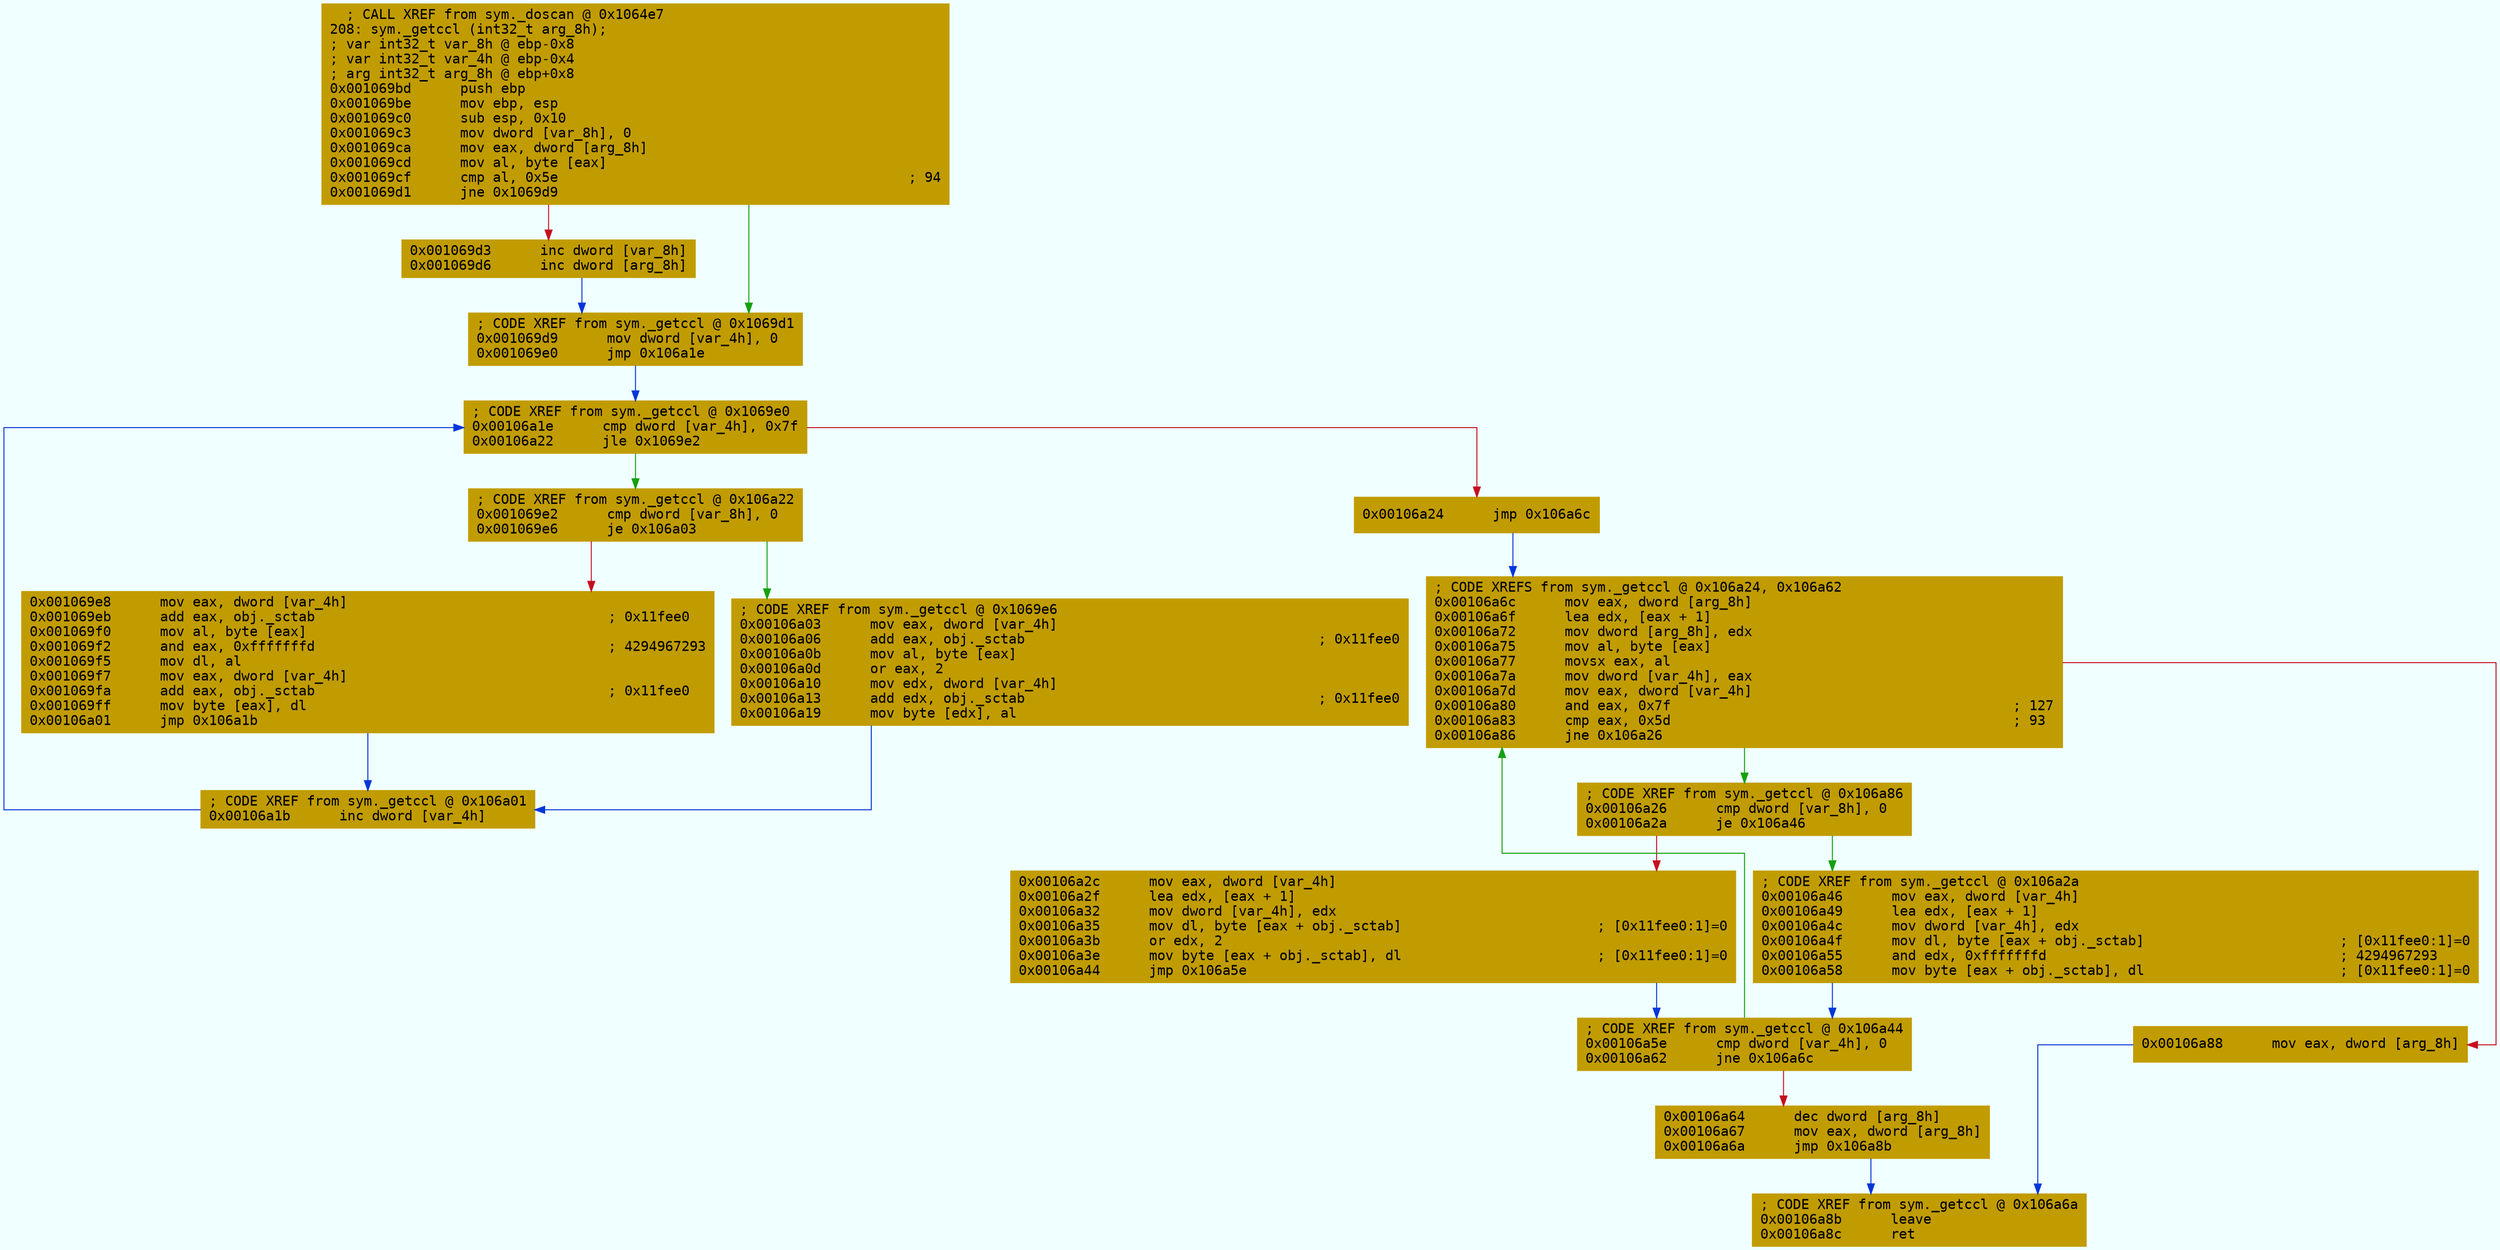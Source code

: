 digraph code {
	graph [bgcolor=azure fontsize=8 fontname="Courier" splines="ortho"];
	node [fillcolor=gray style=filled shape=box];
	edge [arrowhead="normal"];
	"0x001069bd" [URL="sym._getccl/0x001069bd", fillcolor="#c19c00",color="#c19c00", fontname="Courier",label="  ; CALL XREF from sym._doscan @ 0x1064e7\l208: sym._getccl (int32_t arg_8h);\l; var int32_t var_8h @ ebp-0x8\l; var int32_t var_4h @ ebp-0x4\l; arg int32_t arg_8h @ ebp+0x8\l0x001069bd      push ebp\l0x001069be      mov ebp, esp\l0x001069c0      sub esp, 0x10\l0x001069c3      mov dword [var_8h], 0\l0x001069ca      mov eax, dword [arg_8h]\l0x001069cd      mov al, byte [eax]\l0x001069cf      cmp al, 0x5e                                           ; 94\l0x001069d1      jne 0x1069d9\l"]
	"0x001069d3" [URL="sym._getccl/0x001069d3", fillcolor="#c19c00",color="#c19c00", fontname="Courier",label="0x001069d3      inc dword [var_8h]\l0x001069d6      inc dword [arg_8h]\l"]
	"0x001069d9" [URL="sym._getccl/0x001069d9", fillcolor="#c19c00",color="#c19c00", fontname="Courier",label="; CODE XREF from sym._getccl @ 0x1069d1\l0x001069d9      mov dword [var_4h], 0\l0x001069e0      jmp 0x106a1e\l"]
	"0x001069e2" [URL="sym._getccl/0x001069e2", fillcolor="#c19c00",color="#c19c00", fontname="Courier",label="; CODE XREF from sym._getccl @ 0x106a22\l0x001069e2      cmp dword [var_8h], 0\l0x001069e6      je 0x106a03\l"]
	"0x001069e8" [URL="sym._getccl/0x001069e8", fillcolor="#c19c00",color="#c19c00", fontname="Courier",label="0x001069e8      mov eax, dword [var_4h]\l0x001069eb      add eax, obj._sctab                                    ; 0x11fee0\l0x001069f0      mov al, byte [eax]\l0x001069f2      and eax, 0xfffffffd                                    ; 4294967293\l0x001069f5      mov dl, al\l0x001069f7      mov eax, dword [var_4h]\l0x001069fa      add eax, obj._sctab                                    ; 0x11fee0\l0x001069ff      mov byte [eax], dl\l0x00106a01      jmp 0x106a1b\l"]
	"0x00106a03" [URL="sym._getccl/0x00106a03", fillcolor="#c19c00",color="#c19c00", fontname="Courier",label="; CODE XREF from sym._getccl @ 0x1069e6\l0x00106a03      mov eax, dword [var_4h]\l0x00106a06      add eax, obj._sctab                                    ; 0x11fee0\l0x00106a0b      mov al, byte [eax]\l0x00106a0d      or eax, 2\l0x00106a10      mov edx, dword [var_4h]\l0x00106a13      add edx, obj._sctab                                    ; 0x11fee0\l0x00106a19      mov byte [edx], al\l"]
	"0x00106a1b" [URL="sym._getccl/0x00106a1b", fillcolor="#c19c00",color="#c19c00", fontname="Courier",label="; CODE XREF from sym._getccl @ 0x106a01\l0x00106a1b      inc dword [var_4h]\l"]
	"0x00106a1e" [URL="sym._getccl/0x00106a1e", fillcolor="#c19c00",color="#c19c00", fontname="Courier",label="; CODE XREF from sym._getccl @ 0x1069e0\l0x00106a1e      cmp dword [var_4h], 0x7f\l0x00106a22      jle 0x1069e2\l"]
	"0x00106a24" [URL="sym._getccl/0x00106a24", fillcolor="#c19c00",color="#c19c00", fontname="Courier",label="0x00106a24      jmp 0x106a6c\l"]
	"0x00106a26" [URL="sym._getccl/0x00106a26", fillcolor="#c19c00",color="#c19c00", fontname="Courier",label="; CODE XREF from sym._getccl @ 0x106a86\l0x00106a26      cmp dword [var_8h], 0\l0x00106a2a      je 0x106a46\l"]
	"0x00106a2c" [URL="sym._getccl/0x00106a2c", fillcolor="#c19c00",color="#c19c00", fontname="Courier",label="0x00106a2c      mov eax, dword [var_4h]\l0x00106a2f      lea edx, [eax + 1]\l0x00106a32      mov dword [var_4h], edx\l0x00106a35      mov dl, byte [eax + obj._sctab]                        ; [0x11fee0:1]=0\l0x00106a3b      or edx, 2\l0x00106a3e      mov byte [eax + obj._sctab], dl                        ; [0x11fee0:1]=0\l0x00106a44      jmp 0x106a5e\l"]
	"0x00106a46" [URL="sym._getccl/0x00106a46", fillcolor="#c19c00",color="#c19c00", fontname="Courier",label="; CODE XREF from sym._getccl @ 0x106a2a\l0x00106a46      mov eax, dword [var_4h]\l0x00106a49      lea edx, [eax + 1]\l0x00106a4c      mov dword [var_4h], edx\l0x00106a4f      mov dl, byte [eax + obj._sctab]                        ; [0x11fee0:1]=0\l0x00106a55      and edx, 0xfffffffd                                    ; 4294967293\l0x00106a58      mov byte [eax + obj._sctab], dl                        ; [0x11fee0:1]=0\l"]
	"0x00106a5e" [URL="sym._getccl/0x00106a5e", fillcolor="#c19c00",color="#c19c00", fontname="Courier",label="; CODE XREF from sym._getccl @ 0x106a44\l0x00106a5e      cmp dword [var_4h], 0\l0x00106a62      jne 0x106a6c\l"]
	"0x00106a64" [URL="sym._getccl/0x00106a64", fillcolor="#c19c00",color="#c19c00", fontname="Courier",label="0x00106a64      dec dword [arg_8h]\l0x00106a67      mov eax, dword [arg_8h]\l0x00106a6a      jmp 0x106a8b\l"]
	"0x00106a6c" [URL="sym._getccl/0x00106a6c", fillcolor="#c19c00",color="#c19c00", fontname="Courier",label="; CODE XREFS from sym._getccl @ 0x106a24, 0x106a62\l0x00106a6c      mov eax, dword [arg_8h]\l0x00106a6f      lea edx, [eax + 1]\l0x00106a72      mov dword [arg_8h], edx\l0x00106a75      mov al, byte [eax]\l0x00106a77      movsx eax, al\l0x00106a7a      mov dword [var_4h], eax\l0x00106a7d      mov eax, dword [var_4h]\l0x00106a80      and eax, 0x7f                                          ; 127\l0x00106a83      cmp eax, 0x5d                                          ; 93\l0x00106a86      jne 0x106a26\l"]
	"0x00106a88" [URL="sym._getccl/0x00106a88", fillcolor="#c19c00",color="#c19c00", fontname="Courier",label="0x00106a88      mov eax, dword [arg_8h]\l"]
	"0x00106a8b" [URL="sym._getccl/0x00106a8b", fillcolor="#c19c00",color="#c19c00", fontname="Courier",label="; CODE XREF from sym._getccl @ 0x106a6a\l0x00106a8b      leave\l0x00106a8c      ret\l"]
        "0x001069bd" -> "0x001069d9" [color="#13a10e"];
        "0x001069bd" -> "0x001069d3" [color="#c50f1f"];
        "0x001069d3" -> "0x001069d9" [color="#0037da"];
        "0x001069d9" -> "0x00106a1e" [color="#0037da"];
        "0x001069e2" -> "0x00106a03" [color="#13a10e"];
        "0x001069e2" -> "0x001069e8" [color="#c50f1f"];
        "0x001069e8" -> "0x00106a1b" [color="#0037da"];
        "0x00106a03" -> "0x00106a1b" [color="#0037da"];
        "0x00106a1b" -> "0x00106a1e" [color="#0037da"];
        "0x00106a1e" -> "0x001069e2" [color="#13a10e"];
        "0x00106a1e" -> "0x00106a24" [color="#c50f1f"];
        "0x00106a24" -> "0x00106a6c" [color="#0037da"];
        "0x00106a26" -> "0x00106a46" [color="#13a10e"];
        "0x00106a26" -> "0x00106a2c" [color="#c50f1f"];
        "0x00106a2c" -> "0x00106a5e" [color="#0037da"];
        "0x00106a46" -> "0x00106a5e" [color="#0037da"];
        "0x00106a5e" -> "0x00106a6c" [color="#13a10e"];
        "0x00106a5e" -> "0x00106a64" [color="#c50f1f"];
        "0x00106a64" -> "0x00106a8b" [color="#0037da"];
        "0x00106a6c" -> "0x00106a26" [color="#13a10e"];
        "0x00106a6c" -> "0x00106a88" [color="#c50f1f"];
        "0x00106a88" -> "0x00106a8b" [color="#0037da"];
}

